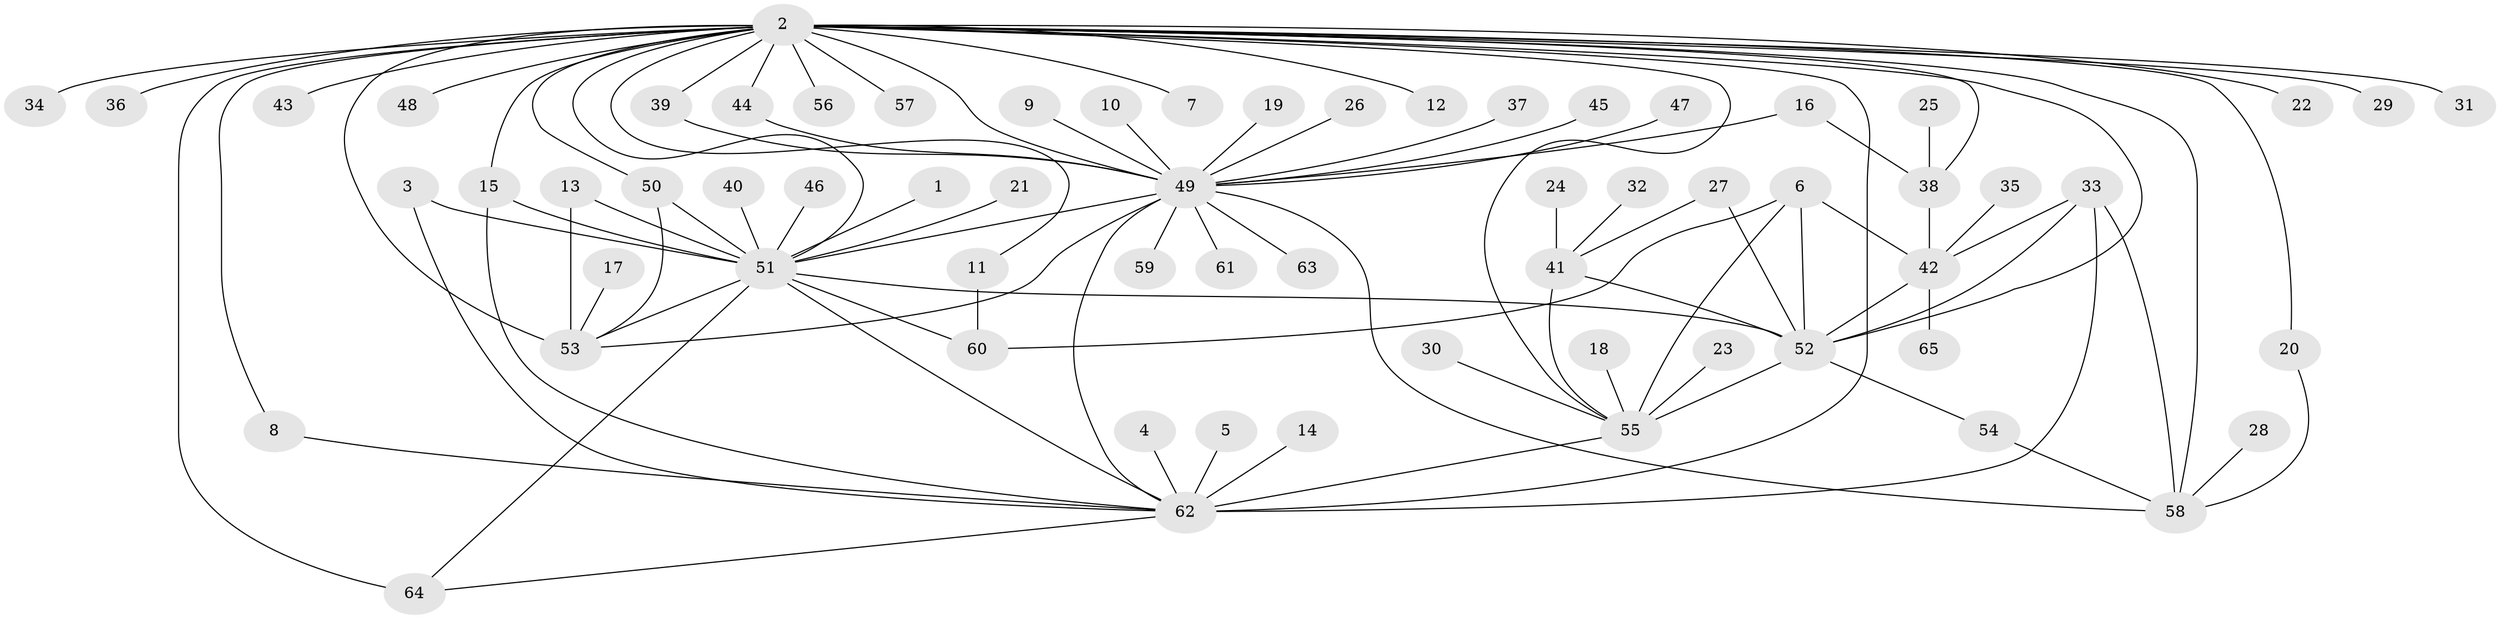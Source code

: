 // original degree distribution, {4: 0.05384615384615385, 33: 0.007692307692307693, 11: 0.015384615384615385, 21: 0.007692307692307693, 3: 0.14615384615384616, 1: 0.4846153846153846, 15: 0.007692307692307693, 6: 0.015384615384615385, 2: 0.2230769230769231, 9: 0.007692307692307693, 5: 0.015384615384615385, 8: 0.007692307692307693, 18: 0.007692307692307693}
// Generated by graph-tools (version 1.1) at 2025/25/03/09/25 03:25:56]
// undirected, 65 vertices, 97 edges
graph export_dot {
graph [start="1"]
  node [color=gray90,style=filled];
  1;
  2;
  3;
  4;
  5;
  6;
  7;
  8;
  9;
  10;
  11;
  12;
  13;
  14;
  15;
  16;
  17;
  18;
  19;
  20;
  21;
  22;
  23;
  24;
  25;
  26;
  27;
  28;
  29;
  30;
  31;
  32;
  33;
  34;
  35;
  36;
  37;
  38;
  39;
  40;
  41;
  42;
  43;
  44;
  45;
  46;
  47;
  48;
  49;
  50;
  51;
  52;
  53;
  54;
  55;
  56;
  57;
  58;
  59;
  60;
  61;
  62;
  63;
  64;
  65;
  1 -- 51 [weight=1.0];
  2 -- 7 [weight=1.0];
  2 -- 8 [weight=1.0];
  2 -- 11 [weight=1.0];
  2 -- 12 [weight=1.0];
  2 -- 15 [weight=1.0];
  2 -- 20 [weight=1.0];
  2 -- 22 [weight=1.0];
  2 -- 29 [weight=1.0];
  2 -- 31 [weight=1.0];
  2 -- 34 [weight=1.0];
  2 -- 36 [weight=1.0];
  2 -- 38 [weight=1.0];
  2 -- 39 [weight=1.0];
  2 -- 43 [weight=1.0];
  2 -- 44 [weight=1.0];
  2 -- 48 [weight=1.0];
  2 -- 49 [weight=1.0];
  2 -- 50 [weight=2.0];
  2 -- 51 [weight=1.0];
  2 -- 52 [weight=1.0];
  2 -- 53 [weight=2.0];
  2 -- 55 [weight=1.0];
  2 -- 56 [weight=1.0];
  2 -- 57 [weight=1.0];
  2 -- 58 [weight=1.0];
  2 -- 62 [weight=3.0];
  2 -- 64 [weight=2.0];
  3 -- 51 [weight=1.0];
  3 -- 62 [weight=1.0];
  4 -- 62 [weight=1.0];
  5 -- 62 [weight=1.0];
  6 -- 42 [weight=1.0];
  6 -- 52 [weight=1.0];
  6 -- 55 [weight=2.0];
  6 -- 60 [weight=1.0];
  8 -- 62 [weight=1.0];
  9 -- 49 [weight=1.0];
  10 -- 49 [weight=1.0];
  11 -- 60 [weight=1.0];
  13 -- 51 [weight=1.0];
  13 -- 53 [weight=1.0];
  14 -- 62 [weight=1.0];
  15 -- 51 [weight=1.0];
  15 -- 62 [weight=1.0];
  16 -- 38 [weight=1.0];
  16 -- 49 [weight=1.0];
  17 -- 53 [weight=1.0];
  18 -- 55 [weight=1.0];
  19 -- 49 [weight=1.0];
  20 -- 58 [weight=1.0];
  21 -- 51 [weight=1.0];
  23 -- 55 [weight=1.0];
  24 -- 41 [weight=1.0];
  25 -- 38 [weight=1.0];
  26 -- 49 [weight=1.0];
  27 -- 41 [weight=1.0];
  27 -- 52 [weight=1.0];
  28 -- 58 [weight=1.0];
  30 -- 55 [weight=1.0];
  32 -- 41 [weight=1.0];
  33 -- 42 [weight=1.0];
  33 -- 52 [weight=1.0];
  33 -- 58 [weight=1.0];
  33 -- 62 [weight=1.0];
  35 -- 42 [weight=1.0];
  37 -- 49 [weight=1.0];
  38 -- 42 [weight=1.0];
  39 -- 49 [weight=1.0];
  40 -- 51 [weight=1.0];
  41 -- 52 [weight=1.0];
  41 -- 55 [weight=1.0];
  42 -- 52 [weight=1.0];
  42 -- 65 [weight=1.0];
  44 -- 49 [weight=1.0];
  45 -- 49 [weight=1.0];
  46 -- 51 [weight=1.0];
  47 -- 49 [weight=1.0];
  49 -- 51 [weight=1.0];
  49 -- 53 [weight=1.0];
  49 -- 58 [weight=1.0];
  49 -- 59 [weight=1.0];
  49 -- 61 [weight=1.0];
  49 -- 62 [weight=1.0];
  49 -- 63 [weight=1.0];
  50 -- 51 [weight=2.0];
  50 -- 53 [weight=1.0];
  51 -- 52 [weight=1.0];
  51 -- 53 [weight=1.0];
  51 -- 60 [weight=1.0];
  51 -- 62 [weight=1.0];
  51 -- 64 [weight=1.0];
  52 -- 54 [weight=1.0];
  52 -- 55 [weight=2.0];
  54 -- 58 [weight=1.0];
  55 -- 62 [weight=1.0];
  62 -- 64 [weight=1.0];
}
